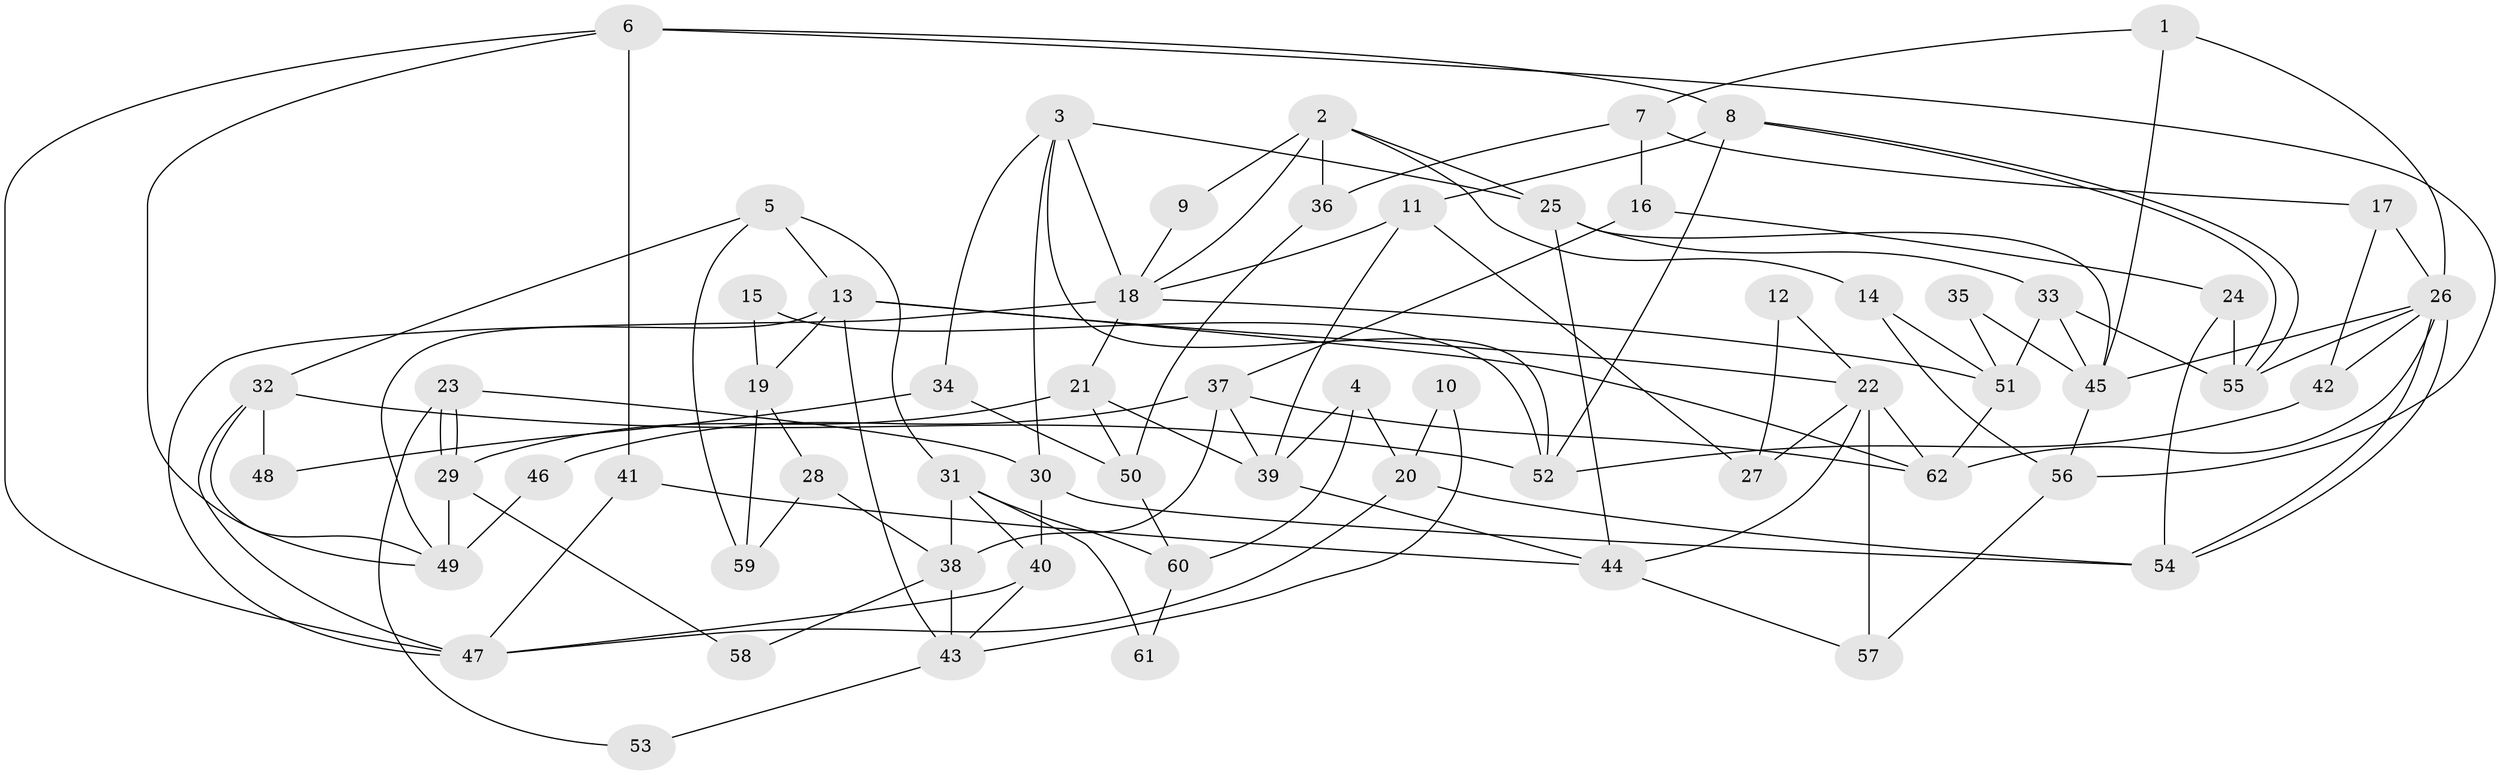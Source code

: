 // Generated by graph-tools (version 1.1) at 2025/50/03/09/25 03:50:13]
// undirected, 62 vertices, 124 edges
graph export_dot {
graph [start="1"]
  node [color=gray90,style=filled];
  1;
  2;
  3;
  4;
  5;
  6;
  7;
  8;
  9;
  10;
  11;
  12;
  13;
  14;
  15;
  16;
  17;
  18;
  19;
  20;
  21;
  22;
  23;
  24;
  25;
  26;
  27;
  28;
  29;
  30;
  31;
  32;
  33;
  34;
  35;
  36;
  37;
  38;
  39;
  40;
  41;
  42;
  43;
  44;
  45;
  46;
  47;
  48;
  49;
  50;
  51;
  52;
  53;
  54;
  55;
  56;
  57;
  58;
  59;
  60;
  61;
  62;
  1 -- 26;
  1 -- 45;
  1 -- 7;
  2 -- 25;
  2 -- 14;
  2 -- 9;
  2 -- 18;
  2 -- 36;
  3 -- 18;
  3 -- 52;
  3 -- 25;
  3 -- 30;
  3 -- 34;
  4 -- 39;
  4 -- 20;
  4 -- 60;
  5 -- 13;
  5 -- 32;
  5 -- 31;
  5 -- 59;
  6 -- 47;
  6 -- 8;
  6 -- 41;
  6 -- 49;
  6 -- 56;
  7 -- 16;
  7 -- 17;
  7 -- 36;
  8 -- 55;
  8 -- 55;
  8 -- 11;
  8 -- 52;
  9 -- 18;
  10 -- 20;
  10 -- 43;
  11 -- 18;
  11 -- 39;
  11 -- 27;
  12 -- 27;
  12 -- 22;
  13 -- 49;
  13 -- 62;
  13 -- 19;
  13 -- 22;
  13 -- 43;
  14 -- 51;
  14 -- 56;
  15 -- 52;
  15 -- 19;
  16 -- 37;
  16 -- 24;
  17 -- 26;
  17 -- 42;
  18 -- 47;
  18 -- 21;
  18 -- 51;
  19 -- 59;
  19 -- 28;
  20 -- 47;
  20 -- 54;
  21 -- 50;
  21 -- 29;
  21 -- 39;
  22 -- 44;
  22 -- 27;
  22 -- 57;
  22 -- 62;
  23 -- 30;
  23 -- 29;
  23 -- 29;
  23 -- 53;
  24 -- 54;
  24 -- 55;
  25 -- 33;
  25 -- 44;
  25 -- 45;
  26 -- 45;
  26 -- 54;
  26 -- 54;
  26 -- 42;
  26 -- 55;
  26 -- 62;
  28 -- 38;
  28 -- 59;
  29 -- 49;
  29 -- 58;
  30 -- 40;
  30 -- 54;
  31 -- 40;
  31 -- 38;
  31 -- 60;
  31 -- 61;
  32 -- 49;
  32 -- 52;
  32 -- 47;
  32 -- 48;
  33 -- 51;
  33 -- 55;
  33 -- 45;
  34 -- 50;
  34 -- 48;
  35 -- 51;
  35 -- 45;
  36 -- 50;
  37 -- 62;
  37 -- 39;
  37 -- 38;
  37 -- 46;
  38 -- 43;
  38 -- 58;
  39 -- 44;
  40 -- 43;
  40 -- 47;
  41 -- 44;
  41 -- 47;
  42 -- 52;
  43 -- 53;
  44 -- 57;
  45 -- 56;
  46 -- 49;
  50 -- 60;
  51 -- 62;
  56 -- 57;
  60 -- 61;
}

